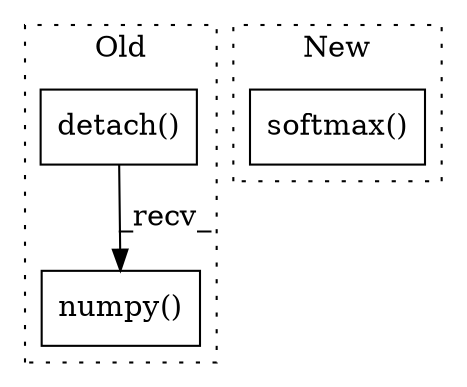 digraph G {
subgraph cluster0 {
1 [label="detach()" a="75" s="1317" l="24" shape="box"];
3 [label="numpy()" a="75" s="1317" l="32" shape="box"];
label = "Old";
style="dotted";
}
subgraph cluster1 {
2 [label="softmax()" a="75" s="1826" l="32" shape="box"];
label = "New";
style="dotted";
}
1 -> 3 [label="_recv_"];
}